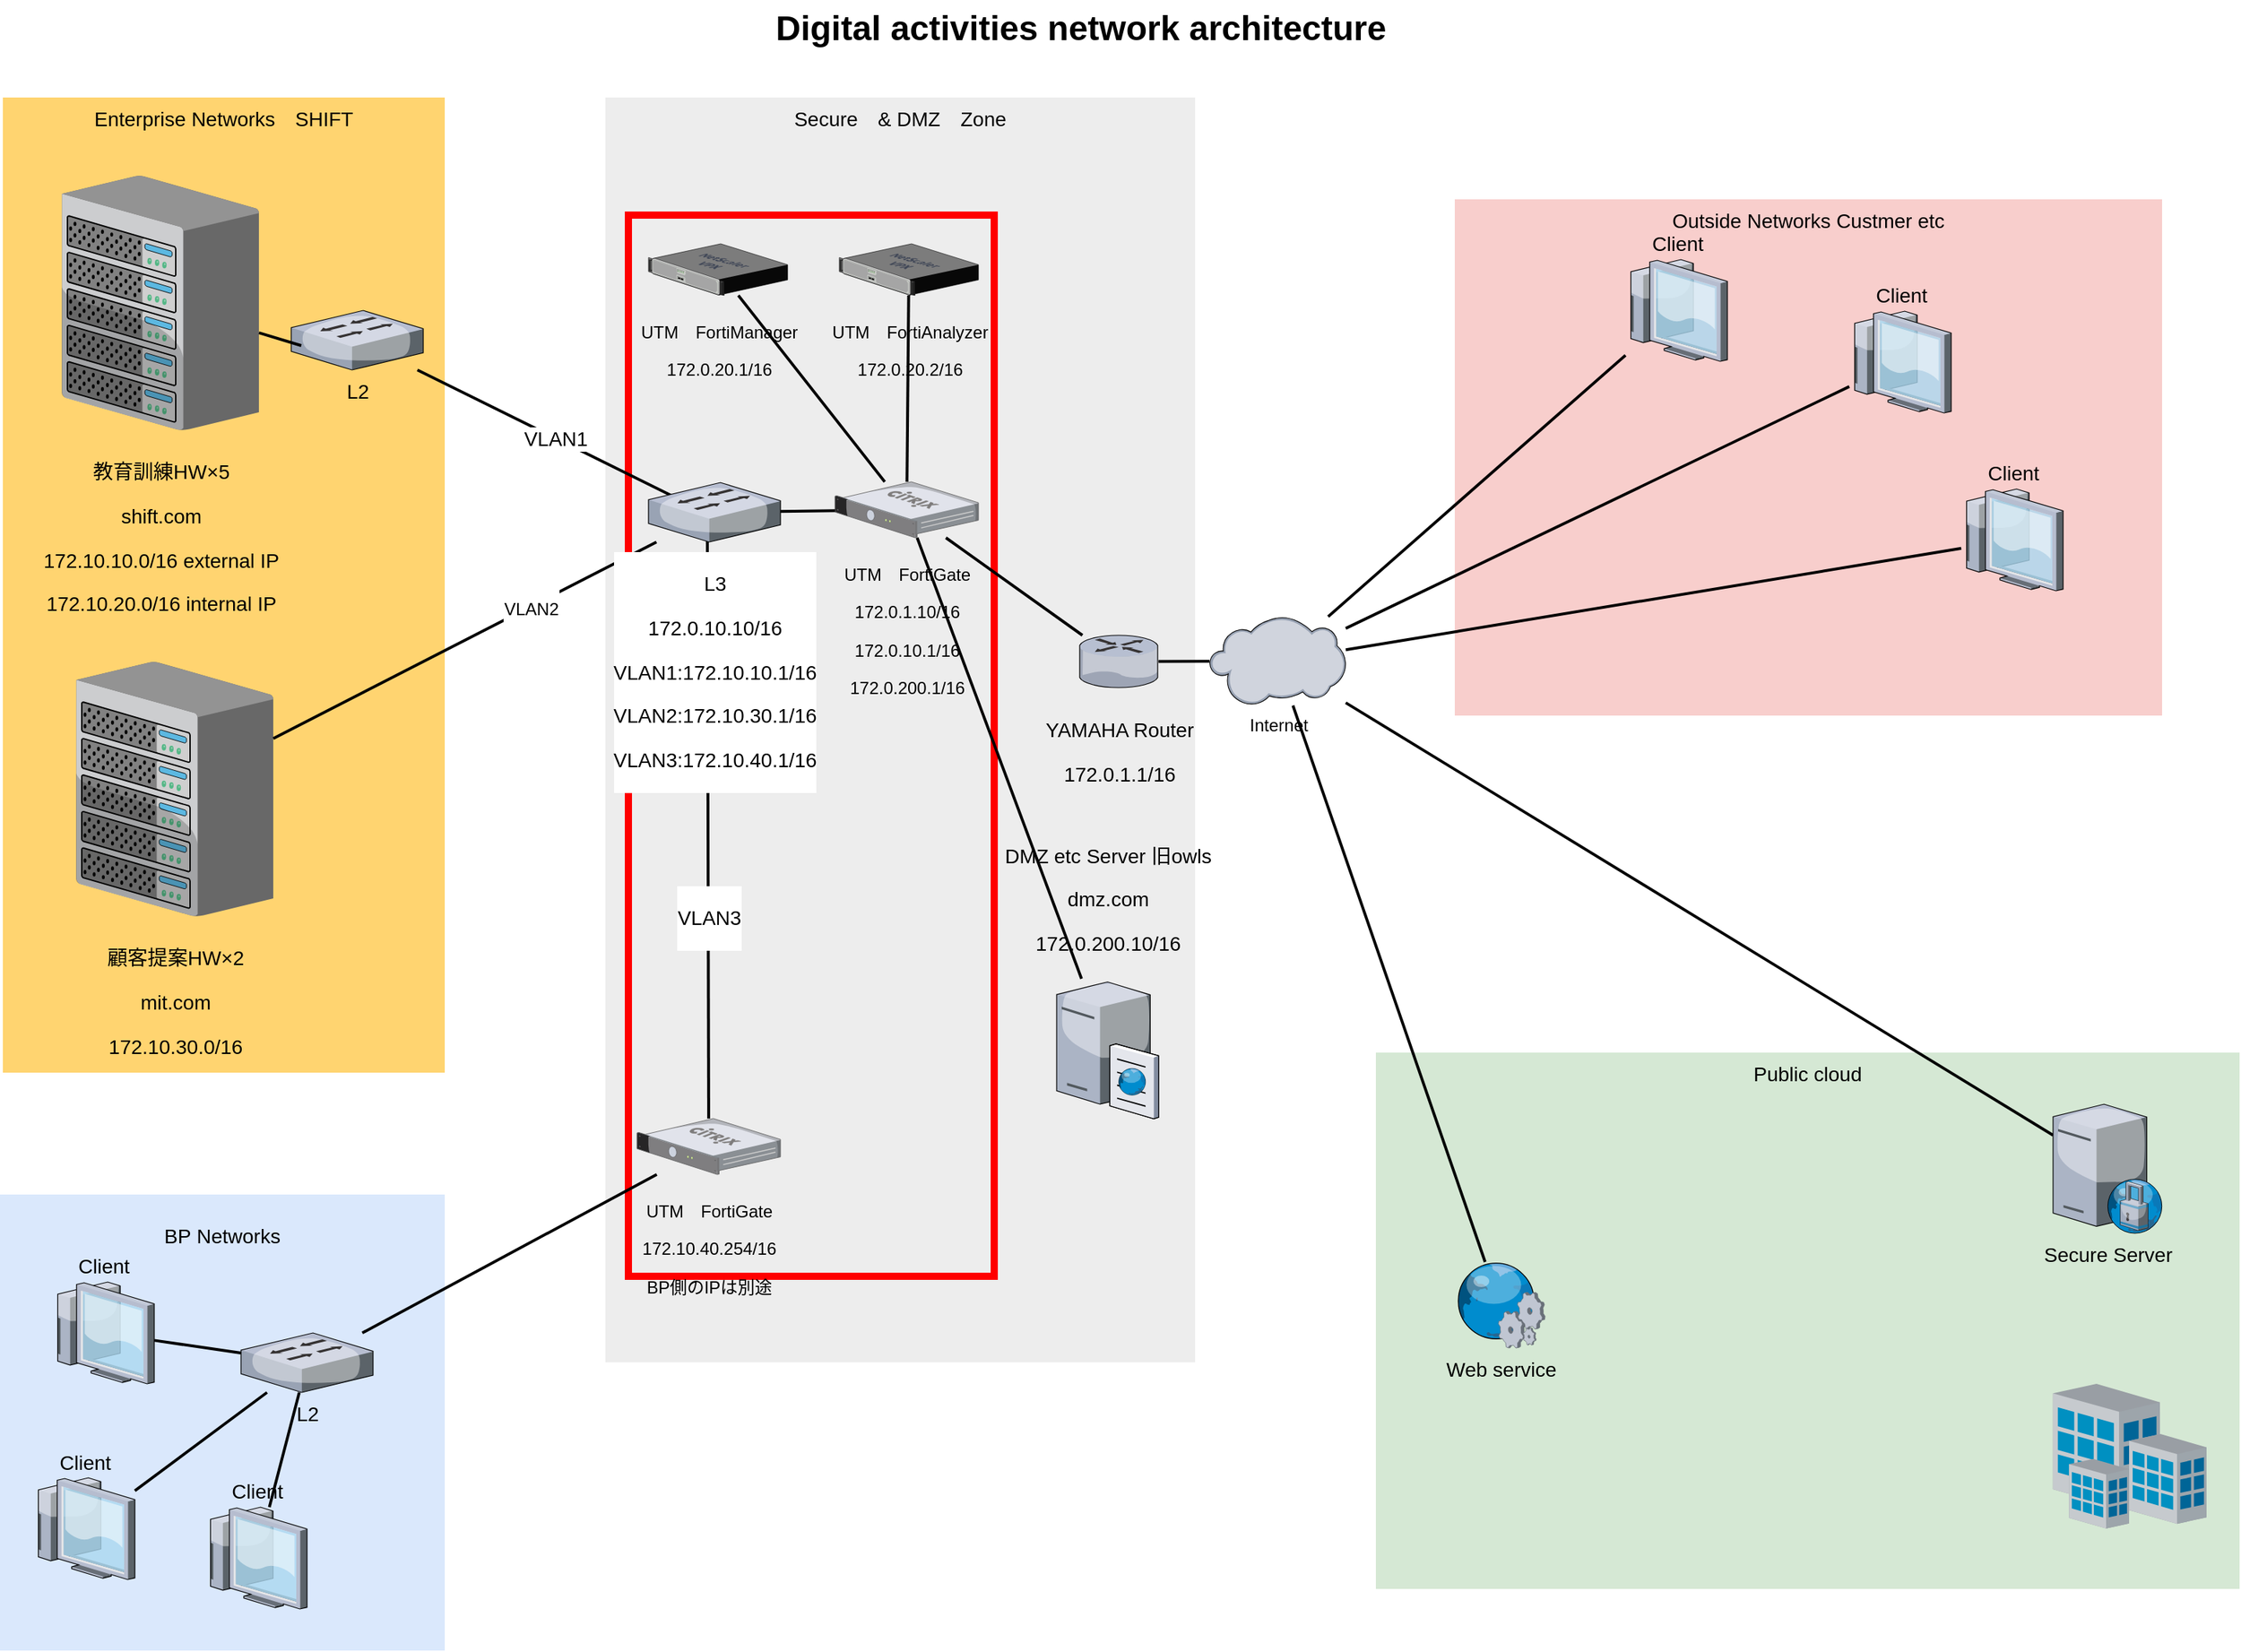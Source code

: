 <mxfile type="github" version="11.1.2"><diagram id="e3a06f82-3646-2815-327d-82caf3d4e204" name="Page-1"><mxGraphModel grid="1" dx="1419" dy="771" gridSize="10" guides="1" tooltips="1" connect="1" arrows="1" fold="1" page="1" pageScale="1.5" pageWidth="1654" pageHeight="1169" math="0" shadow="0" background="none"><root><mxCell id="0" style=";html=1;" /><mxCell id="1" parent="0" style=";html=1;" /><mxCell value="Secure　&amp;amp; DMZ　Zone" id="6a7d8f32e03d9370-59" parent="1" style="whiteSpace=wrap;html=1;fillColor=#EDEDED;fontSize=14;strokeColor=none;verticalAlign=top;" vertex="1"><mxGeometry as="geometry" height="882" width="411" y="98" x="599" /></mxCell><mxCell value="" id="bsRzfWzypWM4uWM8doxh-16" parent="1" style="rounded=0;whiteSpace=wrap;html=1;strokeColor=#FF0000;strokeWidth=5;fillColor=none;" vertex="1"><mxGeometry as="geometry" height="740" width="255" y="180" x="615" /></mxCell><mxCell value="Outside Networks Custmer etc" id="6a7d8f32e03d9370-61" parent="1" style="whiteSpace=wrap;html=1;fillColor=#f8cecc;fontSize=14;strokeColor=none;verticalAlign=top;" vertex="1"><mxGeometry as="geometry" height="360" width="493" y="169" x="1191" /></mxCell><mxCell value="Public&amp;nbsp;cloud" id="6a7d8f32e03d9370-60" parent="1" style="whiteSpace=wrap;html=1;fillColor=#d5e8d4;fontSize=14;strokeColor=none;verticalAlign=top;" vertex="1"><mxGeometry as="geometry" height="374" width="602" y="764" x="1136" /></mxCell><mxCell value="&lt;p&gt;BP&amp;nbsp;Networks&lt;/p&gt;" id="6a7d8f32e03d9370-58" parent="1" style="whiteSpace=wrap;html=1;fillColor=#dae8fc;fontSize=14;strokeColor=none;verticalAlign=top;" vertex="1"><mxGeometry as="geometry" height="318" width="310" y="863" x="177" /></mxCell><mxCell value="Enterprise Networks　SHIFT" id="6a7d8f32e03d9370-57" parent="1" style="whiteSpace=wrap;html=1;fillColor=#FFD470;gradientColor=none;fontSize=14;strokeColor=none;verticalAlign=top;" vertex="1"><mxGeometry as="geometry" height="680" width="308" y="98" x="179" /></mxCell><mxCell value="VLAN1" id="6a7d8f32e03d9370-50" parent="1" style="edgeStyle=none;rounded=0;html=1;startSize=10;endSize=10;jettySize=auto;orthogonalLoop=1;fontSize=14;endArrow=none;endFill=0;strokeWidth=2;exitX=0.337;exitY=0.398;exitDx=0;exitDy=0;exitPerimeter=0;" edge="1" target="bsRzfWzypWM4uWM8doxh-17" source="tXtQb8KlutmTaWUnD91V-3"><mxGeometry as="geometry" relative="1" /></mxCell><mxCell id="6a7d8f32e03d9370-51" parent="1" style="edgeStyle=none;rounded=0;html=1;startSize=10;endSize=10;jettySize=auto;orthogonalLoop=1;fontSize=14;endArrow=none;endFill=0;strokeWidth=2;" edge="1" target="6a7d8f32e03d9370-15" source="tXtQb8KlutmTaWUnD91V-1"><mxGeometry as="geometry" relative="1" /></mxCell><mxCell id="6a7d8f32e03d9370-56" parent="1" style="edgeStyle=none;rounded=0;html=1;startSize=10;endSize=10;jettySize=auto;orthogonalLoop=1;fontSize=14;endArrow=none;endFill=0;strokeWidth=2;" edge="1" target="6a7d8f32e03d9370-25" source="tXtQb8KlutmTaWUnD91V-10"><mxGeometry as="geometry" relative="1" /></mxCell><mxCell value="&lt;p&gt;YAMAHA Router&lt;/p&gt;&lt;p&gt;172.0.1.1/16&lt;/p&gt;" id="6a7d8f32e03d9370-13" parent="1" style="verticalLabelPosition=bottom;aspect=fixed;html=1;verticalAlign=top;strokeColor=none;shape=mxgraph.citrix.router;fillColor=#66B2FF;gradientColor=#0066CC;fontSize=14;" vertex="1"><mxGeometry as="geometry" height="36.5" width="55" y="473" x="929.5" /></mxCell><mxCell value="&lt;p&gt;DMZ&amp;nbsp;etc&amp;nbsp;Server 旧owls&lt;/p&gt;&lt;p&gt;dmz.com&lt;/p&gt;&lt;p&gt;172.0.200.10/16&lt;/p&gt;" id="6a7d8f32e03d9370-15" parent="1" style="verticalLabelPosition=top;aspect=fixed;html=1;verticalAlign=bottom;strokeColor=none;shape=mxgraph.citrix.cache_server;fillColor=#66B2FF;gradientColor=#0066CC;fontSize=14;labelPosition=center;align=center;" vertex="1"><mxGeometry as="geometry" height="97.5" width="71" y="712.5" x="913.5" /></mxCell><mxCell value="&lt;p&gt;教育訓練HW×5&lt;/p&gt;&lt;p&gt;shift.com&lt;/p&gt;&lt;p&gt;172.10.10.0/16 external IP&lt;/p&gt;&lt;p&gt;172.10.20.0/16 internal IP&lt;/p&gt;" id="6a7d8f32e03d9370-16" parent="1" style="verticalLabelPosition=bottom;aspect=fixed;html=1;verticalAlign=top;strokeColor=none;shape=mxgraph.citrix.chassis;fillColor=#66B2FF;gradientColor=#0066CC;fontSize=14;" vertex="1"><mxGeometry as="geometry" height="177.5" width="137.5" y="152.5" x="220" /></mxCell><mxCell id="6a7d8f32e03d9370-46" parent="1" style="edgeStyle=none;rounded=0;html=1;startSize=10;endSize=10;jettySize=auto;orthogonalLoop=1;fontSize=14;endArrow=none;endFill=0;strokeWidth=2;" edge="1" target="tXtQb8KlutmTaWUnD91V-1" source="tXtQb8KlutmTaWUnD91V-2"><mxGeometry as="geometry" relative="1"><mxPoint as="sourcePoint" y="544.241" x="834" /></mxGeometry></mxCell><mxCell id="6a7d8f32e03d9370-47" parent="1" style="edgeStyle=none;rounded=0;html=1;startSize=10;endSize=10;jettySize=auto;orthogonalLoop=1;fontSize=14;endArrow=none;endFill=0;strokeWidth=2;" edge="1" target="6a7d8f32e03d9370-13" source="tXtQb8KlutmTaWUnD91V-1"><mxGeometry as="geometry" relative="1"><mxPoint as="sourcePoint" y="678.91" x="834" /></mxGeometry></mxCell><mxCell value="Secure Server" id="6a7d8f32e03d9370-25" parent="1" style="verticalLabelPosition=bottom;aspect=fixed;html=1;verticalAlign=top;strokeColor=none;shape=mxgraph.citrix.proxy_server;fillColor=#66B2FF;gradientColor=#0066CC;fontSize=14;" vertex="1"><mxGeometry as="geometry" height="90" width="76.5" y="800" x="1608" /></mxCell><mxCell id="6a7d8f32e03d9370-53" parent="1" style="edgeStyle=none;rounded=0;html=1;startSize=10;endSize=10;jettySize=auto;orthogonalLoop=1;fontSize=14;endArrow=none;endFill=0;strokeWidth=2;" edge="1" target="6a7d8f32e03d9370-29" source="tXtQb8KlutmTaWUnD91V-10"><mxGeometry as="geometry" relative="1"><mxPoint as="sourcePoint" y="381" x="1330.339" /></mxGeometry></mxCell><mxCell id="6a7d8f32e03d9370-54" parent="1" style="edgeStyle=none;rounded=0;html=1;startSize=10;endSize=10;jettySize=auto;orthogonalLoop=1;fontSize=14;endArrow=none;endFill=0;strokeWidth=2;" edge="1" target="6a7d8f32e03d9370-28" source="tXtQb8KlutmTaWUnD91V-10"><mxGeometry as="geometry" relative="1"><mxPoint as="sourcePoint" y="381" x="1358.19" /></mxGeometry></mxCell><mxCell id="6a7d8f32e03d9370-55" parent="1" style="edgeStyle=none;rounded=0;html=1;startSize=10;endSize=10;jettySize=auto;orthogonalLoop=1;fontSize=14;endArrow=none;endFill=0;strokeWidth=2;" edge="1" target="6a7d8f32e03d9370-27" source="tXtQb8KlutmTaWUnD91V-10"><mxGeometry as="geometry" relative="1"><mxPoint as="sourcePoint" y="402.619" x="1374" /></mxGeometry></mxCell><mxCell value="Client" id="6a7d8f32e03d9370-27" parent="1" style="verticalLabelPosition=top;aspect=fixed;html=1;verticalAlign=bottom;strokeColor=none;shape=mxgraph.citrix.thin_client;fillColor=#66B2FF;gradientColor=#0066CC;fontSize=14;labelPosition=center;align=center;" vertex="1"><mxGeometry as="geometry" height="71" width="71" y="371" x="1544" /></mxCell><mxCell value="Client" id="6a7d8f32e03d9370-28" parent="1" style="verticalLabelPosition=top;aspect=fixed;html=1;verticalAlign=bottom;strokeColor=none;shape=mxgraph.citrix.thin_client;fillColor=#66B2FF;gradientColor=#0066CC;fontSize=14;labelPosition=center;align=center;" vertex="1"><mxGeometry as="geometry" height="71" width="71" y="247" x="1466" /></mxCell><mxCell value="Client" id="6a7d8f32e03d9370-29" parent="1" style="verticalLabelPosition=top;aspect=fixed;html=1;verticalAlign=bottom;strokeColor=none;shape=mxgraph.citrix.thin_client;fillColor=#66B2FF;gradientColor=#0066CC;fontSize=14;labelPosition=center;align=center;" vertex="1"><mxGeometry as="geometry" height="71" width="71" y="211" x="1310" /></mxCell><mxCell id="6a7d8f32e03d9370-49" parent="1" style="edgeStyle=none;rounded=0;html=1;startSize=10;endSize=10;jettySize=auto;orthogonalLoop=1;fontSize=14;endArrow=none;endFill=0;strokeWidth=2;" edge="1" target="tXtQb8KlutmTaWUnD91V-10" source="6a7d8f32e03d9370-30"><mxGeometry as="geometry" relative="1" /></mxCell><mxCell value="Web service" id="6a7d8f32e03d9370-30" parent="1" style="verticalLabelPosition=bottom;aspect=fixed;html=1;verticalAlign=top;strokeColor=none;shape=mxgraph.citrix.web_service;fillColor=#66B2FF;gradientColor=#0066CC;fontSize=14;" vertex="1"><mxGeometry as="geometry" height="60" width="63" y="910" x="1191" /></mxCell><mxCell value="" id="6a7d8f32e03d9370-31" parent="1" style="verticalLabelPosition=bottom;aspect=fixed;html=1;verticalAlign=top;strokeColor=none;shape=mxgraph.citrix.site;fillColor=#66B2FF;gradientColor=#0066CC;fontSize=14;" vertex="1"><mxGeometry as="geometry" height="101" width="107" y="995" x="1608" /></mxCell><mxCell value="Digital activities network architecture" id="6a7d8f32e03d9370-62" parent="1" style="text;strokeColor=none;fillColor=none;html=1;fontSize=24;fontStyle=1;verticalAlign=middle;align=center;" vertex="1"><mxGeometry as="geometry" height="40" width="861" y="30" x="499" /></mxCell><mxCell value="&lt;p&gt;UTM　FortiGate&lt;/p&gt;&lt;p&gt;172.0.1.10/16&lt;/p&gt;&lt;p&gt;172.0.10.1/16&lt;/p&gt;&lt;p&gt;172.0.200.1/16&lt;/p&gt;" id="tXtQb8KlutmTaWUnD91V-1" parent="1" style="verticalLabelPosition=bottom;aspect=fixed;html=1;verticalAlign=top;strokeColor=none;align=center;outlineConnect=0;shape=mxgraph.citrix.netscaler_gateway;" vertex="1"><mxGeometry as="geometry" height="39" width="100" y="366" x="759" /></mxCell><mxCell value="&lt;p&gt;UTM　FortiAnalyzer&lt;/p&gt;&lt;p&gt;172.0.20.2/16&lt;/p&gt;" id="tXtQb8KlutmTaWUnD91V-2" parent="1" style="verticalLabelPosition=bottom;aspect=fixed;html=1;verticalAlign=top;strokeColor=none;align=center;outlineConnect=0;shape=mxgraph.citrix.netscaler_vpx;" vertex="1"><mxGeometry as="geometry" height="36" width="97" y="200" x="762" /></mxCell><mxCell value="&lt;p&gt;UTM　FortiManager&lt;/p&gt;&lt;p&gt;172.0.20.1/16&lt;/p&gt;" id="bsRzfWzypWM4uWM8doxh-19" parent="1" style="verticalLabelPosition=bottom;aspect=fixed;html=1;verticalAlign=top;strokeColor=none;align=center;outlineConnect=0;shape=mxgraph.citrix.netscaler_vpx;" vertex="1"><mxGeometry as="geometry" height="36" width="97" y="200" x="629" /></mxCell><mxCell value="&lt;p&gt;顧客提案HW×2&lt;/p&gt;&lt;p&gt;mit.com&lt;/p&gt;&lt;p&gt;172.10.30.0/16&lt;/p&gt;" id="tXtQb8KlutmTaWUnD91V-4" parent="1" style="verticalLabelPosition=bottom;aspect=fixed;html=1;verticalAlign=top;strokeColor=none;shape=mxgraph.citrix.chassis;fillColor=#66B2FF;gradientColor=#0066CC;fontSize=14;" vertex="1"><mxGeometry as="geometry" height="177.5" width="137.5" y="491.5" x="230" /></mxCell><mxCell id="tXtQb8KlutmTaWUnD91V-7" parent="1" style="edgeStyle=none;rounded=0;html=1;startSize=10;endSize=10;jettySize=auto;orthogonalLoop=1;fontSize=14;endArrow=none;endFill=0;strokeWidth=2;" edge="1" target="tXtQb8KlutmTaWUnD91V-4" source="tXtQb8KlutmTaWUnD91V-3"><mxGeometry as="geometry" relative="1"><mxPoint as="sourcePoint" y="617.017" x="670.004" /><mxPoint as="targetPoint" y="334.525" x="412" /></mxGeometry></mxCell><mxCell value="&lt;p&gt;VLAN2&lt;/p&gt;" id="zv_zalVqURofuNef-MoE-1" parent="tXtQb8KlutmTaWUnD91V-7" style="text;html=1;resizable=0;points=[];align=center;verticalAlign=middle;labelBackgroundColor=#ffffff;" vertex="1" connectable="0"><mxGeometry as="geometry" y="2" x="-0.337" relative="1"><mxPoint as="offset" /></mxGeometry></mxCell><mxCell id="tXtQb8KlutmTaWUnD91V-9" parent="1" style="edgeStyle=none;rounded=0;html=1;startSize=10;endSize=10;jettySize=auto;orthogonalLoop=1;fontSize=14;endArrow=none;endFill=0;strokeWidth=2;" edge="1" target="tXtQb8KlutmTaWUnD91V-3" source="tXtQb8KlutmTaWUnD91V-1"><mxGeometry as="geometry" relative="1"><mxPoint as="sourcePoint" y="610.415" x="639" /><mxPoint as="targetPoint" y="556.944" x="412" /></mxGeometry></mxCell><mxCell value="Internet" id="tXtQb8KlutmTaWUnD91V-10" parent="1" style="verticalLabelPosition=bottom;aspect=fixed;html=1;verticalAlign=top;strokeColor=none;align=center;outlineConnect=0;shape=mxgraph.citrix.cloud;" vertex="1"><mxGeometry as="geometry" height="62" width="95" y="460" x="1020" /></mxCell><mxCell id="tXtQb8KlutmTaWUnD91V-11" parent="1" style="edgeStyle=none;rounded=0;html=1;startSize=10;endSize=10;jettySize=auto;orthogonalLoop=1;fontSize=14;endArrow=none;endFill=0;strokeWidth=2;" edge="1" target="tXtQb8KlutmTaWUnD91V-10" source="6a7d8f32e03d9370-13"><mxGeometry as="geometry" relative="1"><mxPoint as="sourcePoint" y="602.208" x="984.5" /><mxPoint as="targetPoint" y="543.038" x="1175" /></mxGeometry></mxCell><mxCell value="&lt;p&gt;UTM　FortiGate&lt;/p&gt;&lt;p&gt;172.10.40.254/16&lt;/p&gt;&lt;p&gt;BP側のIPは別途&lt;/p&gt;" id="bsRzfWzypWM4uWM8doxh-1" parent="1" style="verticalLabelPosition=bottom;aspect=fixed;html=1;verticalAlign=top;strokeColor=none;align=center;outlineConnect=0;shape=mxgraph.citrix.netscaler_gateway;" vertex="1"><mxGeometry as="geometry" height="39" width="100" y="810" x="621" /></mxCell><mxCell id="bsRzfWzypWM4uWM8doxh-5" parent="1" style="edgeStyle=none;rounded=0;html=1;startSize=10;endSize=10;jettySize=auto;orthogonalLoop=1;fontSize=14;endArrow=none;endFill=0;strokeWidth=2;" edge="1" target="bsRzfWzypWM4uWM8doxh-11" source="bsRzfWzypWM4uWM8doxh-8"><mxGeometry as="geometry" relative="1" /></mxCell><mxCell id="bsRzfWzypWM4uWM8doxh-6" parent="1" style="edgeStyle=none;rounded=0;html=1;startSize=10;endSize=10;jettySize=auto;orthogonalLoop=1;fontSize=14;endArrow=none;endFill=0;strokeWidth=2;" edge="1" target="bsRzfWzypWM4uWM8doxh-10" source="bsRzfWzypWM4uWM8doxh-8"><mxGeometry as="geometry" relative="1" /></mxCell><mxCell id="bsRzfWzypWM4uWM8doxh-7" parent="1" style="edgeStyle=none;rounded=0;html=1;startSize=10;endSize=10;jettySize=auto;orthogonalLoop=1;fontSize=14;endArrow=none;endFill=0;strokeWidth=2;" edge="1" target="bsRzfWzypWM4uWM8doxh-9" source="bsRzfWzypWM4uWM8doxh-8"><mxGeometry as="geometry" relative="1" /></mxCell><mxCell value="L2" id="bsRzfWzypWM4uWM8doxh-8" parent="1" style="verticalLabelPosition=bottom;aspect=fixed;html=1;verticalAlign=top;strokeColor=none;shape=mxgraph.citrix.switch;fillColor=#66B2FF;gradientColor=#0066CC;fontSize=14;" vertex="1"><mxGeometry as="geometry" height="41.5" width="92" y="959.5" x="345" /></mxCell><mxCell value="Client" id="bsRzfWzypWM4uWM8doxh-9" parent="1" style="verticalLabelPosition=top;aspect=fixed;html=1;verticalAlign=bottom;strokeColor=none;shape=mxgraph.citrix.thin_client;fillColor=#66B2FF;gradientColor=#0066CC;fontSize=14;labelPosition=center;align=center;" vertex="1"><mxGeometry as="geometry" height="71" width="71" y="1081" x="320" /></mxCell><mxCell value="Client" id="bsRzfWzypWM4uWM8doxh-10" parent="1" style="verticalLabelPosition=top;aspect=fixed;html=1;verticalAlign=bottom;strokeColor=none;shape=mxgraph.citrix.thin_client;fillColor=#66B2FF;gradientColor=#0066CC;fontSize=14;labelPosition=center;align=center;" vertex="1"><mxGeometry as="geometry" height="71" width="71" y="1060.5" x="200" /></mxCell><mxCell value="Client" id="bsRzfWzypWM4uWM8doxh-11" parent="1" style="verticalLabelPosition=top;aspect=fixed;html=1;verticalAlign=bottom;strokeColor=none;shape=mxgraph.citrix.thin_client;fillColor=#66B2FF;gradientColor=#0066CC;fontSize=14;labelPosition=center;align=center;" vertex="1"><mxGeometry as="geometry" height="71" width="71" y="924" x="213.5" /></mxCell><mxCell value="&lt;p&gt;VLAN3&lt;/p&gt;" id="bsRzfWzypWM4uWM8doxh-13" parent="1" style="edgeStyle=none;rounded=0;html=1;startSize=10;endSize=10;jettySize=auto;orthogonalLoop=1;fontSize=14;endArrow=none;endFill=0;strokeWidth=2;exitX=0.446;exitY=0.831;exitDx=0;exitDy=0;exitPerimeter=0;" edge="1" target="bsRzfWzypWM4uWM8doxh-1" source="tXtQb8KlutmTaWUnD91V-3"><mxGeometry as="geometry" x="0.315" relative="1"><mxPoint as="sourcePoint" y="610.415" x="639" /><mxPoint as="targetPoint" y="556.944" x="412" /><mxPoint as="offset" /></mxGeometry></mxCell><mxCell id="bsRzfWzypWM4uWM8doxh-14" parent="1" style="edgeStyle=none;rounded=0;html=1;startSize=10;endSize=10;jettySize=auto;orthogonalLoop=1;fontSize=14;endArrow=none;endFill=0;strokeWidth=2;" edge="1" target="bsRzfWzypWM4uWM8doxh-8" source="bsRzfWzypWM4uWM8doxh-1"><mxGeometry as="geometry" relative="1"><mxPoint as="sourcePoint" y="1014.979" x="390" /><mxPoint as="targetPoint" y="1044.519" x="294.5" /></mxGeometry></mxCell><mxCell value="L2" id="bsRzfWzypWM4uWM8doxh-17" parent="1" style="verticalLabelPosition=bottom;aspect=fixed;html=1;verticalAlign=top;strokeColor=none;shape=mxgraph.citrix.switch;fillColor=#66B2FF;gradientColor=#0066CC;fontSize=14;" vertex="1"><mxGeometry as="geometry" height="41.5" width="92" y="246.5" x="380" /></mxCell><mxCell id="bsRzfWzypWM4uWM8doxh-18" parent="1" style="edgeStyle=none;rounded=0;html=1;startSize=10;endSize=10;jettySize=auto;orthogonalLoop=1;fontSize=14;endArrow=none;endFill=0;strokeWidth=2;entryX=0.076;entryY=0.59;entryDx=0;entryDy=0;entryPerimeter=0;" edge="1" target="bsRzfWzypWM4uWM8doxh-17" source="6a7d8f32e03d9370-16"><mxGeometry as="geometry" relative="1"><mxPoint as="sourcePoint" y="617.017" x="670.004" /><mxPoint as="targetPoint" y="327" x="451.625" /></mxGeometry></mxCell><mxCell id="bsRzfWzypWM4uWM8doxh-21" parent="1" style="edgeStyle=none;rounded=0;html=1;startSize=10;endSize=10;jettySize=auto;orthogonalLoop=1;fontSize=14;endArrow=none;endFill=0;strokeWidth=2;" edge="1" target="tXtQb8KlutmTaWUnD91V-1" source="bsRzfWzypWM4uWM8doxh-19"><mxGeometry as="geometry" relative="1"><mxPoint as="sourcePoint" y="760" x="931.577" /><mxPoint as="targetPoint" y="639" x="834.625" /></mxGeometry></mxCell><mxCell value="&lt;p&gt;L3&lt;/p&gt;&lt;p&gt;172.0.10.10/16&lt;br&gt;&lt;/p&gt;&lt;p&gt;VLAN1:172.10.10.1/16&lt;/p&gt;&lt;p&gt;VLAN2:172.10.30.1/16&lt;/p&gt;&lt;p&gt;VLAN3:172.10.40.1/16&lt;/p&gt;" id="tXtQb8KlutmTaWUnD91V-3" parent="1" style="verticalLabelPosition=bottom;aspect=fixed;html=1;verticalAlign=top;strokeColor=none;shape=mxgraph.citrix.switch;fillColor=#66B2FF;gradientColor=#0066CC;fontSize=14;labelBackgroundColor=#ffffff;" vertex="1"><mxGeometry as="geometry" height="41.5" width="92" y="366.5" x="629" /></mxCell></root></mxGraphModel></diagram><diagram id="dDUCXWSsdp6tL7RalUpS" name="VPN"><mxGraphModel grid="1" dx="1419" dy="771" gridSize="10" guides="1" tooltips="1" connect="1" arrows="1" fold="1" page="1" pageScale="1" pageWidth="1654" pageHeight="1169" math="0" shadow="0"><root><mxCell id="5LxAAcGrlgFd7roEU3YN-0" /><mxCell id="5LxAAcGrlgFd7roEU3YN-1" parent="5LxAAcGrlgFd7roEU3YN-0" /><mxCell value="Windows Server Security対策済み" id="YRUtMAeCs5zj4JltcEnh-9" parent="5LxAAcGrlgFd7roEU3YN-1" style="whiteSpace=wrap;html=1;fillColor=#ffe6cc;fontSize=14;strokeColor=#d79b00;verticalAlign=top;" vertex="1"><mxGeometry as="geometry" height="210" width="370" y="250" x="620" /></mxCell><mxCell value="Softether VPN Server" id="JwjEtwslCCsIVEIuWxW--0" parent="5LxAAcGrlgFd7roEU3YN-1" style="whiteSpace=wrap;html=1;fillColor=#EDEDED;fontSize=14;strokeColor=none;verticalAlign=top;" vertex="1"><mxGeometry as="geometry" height="160" width="340" y="290" x="640" /></mxCell><mxCell id="YRUtMAeCs5zj4JltcEnh-5" parent="5LxAAcGrlgFd7roEU3YN-1" style="edgeStyle=orthogonalEdgeStyle;rounded=0;orthogonalLoop=1;jettySize=auto;html=1;entryX=0.63;entryY=0.357;entryDx=0;entryDy=0;entryPerimeter=0;" edge="1" target="f8H7UA3iHQVKyrDlRo-y-0" source="JwjEtwslCCsIVEIuWxW--1"><mxGeometry as="geometry" relative="1" /></mxCell><mxCell id="YRUtMAeCs5zj4JltcEnh-6" parent="5LxAAcGrlgFd7roEU3YN-1" style="edgeStyle=orthogonalEdgeStyle;rounded=0;orthogonalLoop=1;jettySize=auto;html=1;entryX=0.087;entryY=0.627;entryDx=0;entryDy=0;entryPerimeter=0;" edge="1" target="YRUtMAeCs5zj4JltcEnh-0" source="JwjEtwslCCsIVEIuWxW--1"><mxGeometry as="geometry" relative="1"><Array as="points"><mxPoint y="491" x="660" /><mxPoint y="370" x="660" /><mxPoint y="370" x="767" /></Array></mxGeometry></mxCell><mxCell id="YRUtMAeCs5zj4JltcEnh-12" parent="5LxAAcGrlgFd7roEU3YN-1" style="edgeStyle=orthogonalEdgeStyle;rounded=0;orthogonalLoop=1;jettySize=auto;html=1;entryX=0.158;entryY=0.747;entryDx=0;entryDy=0;entryPerimeter=0;endArrow=block;endFill=1;curved=1;strokeColor=#FF0000;startArrow=block;startFill=1;strokeWidth=7;" edge="1" target="YRUtMAeCs5zj4JltcEnh-0" source="JwjEtwslCCsIVEIuWxW--1"><mxGeometry as="geometry" relative="1"><Array as="points"><mxPoint y="491" x="720" /><mxPoint y="381" x="720" /></Array></mxGeometry></mxCell><mxCell value="&lt;font style=&quot;font-size: 22px&quot;&gt;接続ルート&lt;/font&gt;" id="YRUtMAeCs5zj4JltcEnh-14" parent="YRUtMAeCs5zj4JltcEnh-12" style="text;html=1;resizable=0;points=[];align=center;verticalAlign=middle;labelBackgroundColor=#ffffff;" vertex="1" connectable="0"><mxGeometry as="geometry" y="2" x="0.241" relative="1"><mxPoint as="offset" /></mxGeometry></mxCell><mxCell value="&lt;p&gt;Router&lt;/p&gt;" id="JwjEtwslCCsIVEIuWxW--1" parent="5LxAAcGrlgFd7roEU3YN-1" style="verticalLabelPosition=bottom;aspect=fixed;html=1;verticalAlign=top;strokeColor=none;shape=mxgraph.citrix.router;fillColor=#66B2FF;gradientColor=#0066CC;fontSize=14;" vertex="1"><mxGeometry as="geometry" height="36.5" width="55" y="473" x="583" /></mxCell><mxCell value="Internet" id="JwjEtwslCCsIVEIuWxW--2" parent="5LxAAcGrlgFd7roEU3YN-1" style="verticalLabelPosition=bottom;aspect=fixed;html=1;verticalAlign=top;strokeColor=none;align=center;outlineConnect=0;shape=mxgraph.citrix.cloud;" vertex="1"><mxGeometry as="geometry" height="62" width="95" y="460" x="460" /></mxCell><mxCell value="Server" id="f8H7UA3iHQVKyrDlRo-y-0" parent="5LxAAcGrlgFd7roEU3YN-1" style="verticalLabelPosition=bottom;aspect=fixed;html=1;verticalAlign=top;strokeColor=none;shape=mxgraph.citrix.chassis;fillColor=#66B2FF;gradientColor=#0066CC;fontSize=14;" vertex="1"><mxGeometry as="geometry" height="70" width="54" y="522" x="670" /></mxCell><mxCell value="" id="QpNxI_732uV-On2r-Qci-0" parent="5LxAAcGrlgFd7roEU3YN-1" style="endArrow=none;html=1;" edge="1" target="JwjEtwslCCsIVEIuWxW--1" source="JwjEtwslCCsIVEIuWxW--2"><mxGeometry as="geometry" height="50" width="50" relative="1"><mxPoint as="sourcePoint" y="440" x="553" /><mxPoint as="targetPoint" y="390" x="603" /></mxGeometry></mxCell><mxCell id="YRUtMAeCs5zj4JltcEnh-7" parent="5LxAAcGrlgFd7roEU3YN-1" style="edgeStyle=orthogonalEdgeStyle;rounded=0;orthogonalLoop=1;jettySize=auto;html=1;endArrow=none;endFill=0;" edge="1" target="JwjEtwslCCsIVEIuWxW--1" source="YRUtMAeCs5zj4JltcEnh-0"><mxGeometry as="geometry" relative="1"><Array as="points"><mxPoint y="371" x="870" /><mxPoint y="491" x="870" /></Array></mxGeometry></mxCell><mxCell value="仮想Hub" id="YRUtMAeCs5zj4JltcEnh-0" parent="5LxAAcGrlgFd7roEU3YN-1" style="verticalLabelPosition=bottom;aspect=fixed;html=1;verticalAlign=top;strokeColor=none;shape=mxgraph.citrix.switch;fillColor=#66B2FF;gradientColor=#0066CC;fontSize=14;" vertex="1"><mxGeometry as="geometry" height="41.5" width="92" y="350" x="758.5" /></mxCell><mxCell value="仮想DHCP" id="YRUtMAeCs5zj4JltcEnh-8" parent="5LxAAcGrlgFd7roEU3YN-1" style="verticalLabelPosition=bottom;aspect=fixed;html=1;verticalAlign=top;strokeColor=none;shape=mxgraph.citrix.chassis;fillColor=#66B2FF;gradientColor=#0066CC;fontSize=14;" vertex="1"><mxGeometry as="geometry" height="70" width="54" y="300" x="910" /></mxCell><mxCell id="YRUtMAeCs5zj4JltcEnh-13" parent="5LxAAcGrlgFd7roEU3YN-1" style="edgeStyle=orthogonalEdgeStyle;rounded=0;orthogonalLoop=1;jettySize=auto;html=1;entryX=0.908;entryY=0.602;entryDx=0;entryDy=0;entryPerimeter=0;endArrow=block;endFill=1;curved=1;strokeColor=#66FF66;startArrow=block;startFill=1;strokeWidth=7;" edge="1" target="YRUtMAeCs5zj4JltcEnh-0" source="f8H7UA3iHQVKyrDlRo-y-0"><mxGeometry as="geometry" relative="1"><mxPoint as="sourcePoint" y="522" x="802" /><mxPoint as="targetPoint" y="391" x="783" /><Array as="points"><mxPoint y="557" x="920" /><mxPoint y="375" x="920" /></Array></mxGeometry></mxCell><mxCell value="&lt;font style=&quot;font-size: 23px&quot;&gt;確立後ルート&lt;/font&gt;" id="YRUtMAeCs5zj4JltcEnh-15" parent="YRUtMAeCs5zj4JltcEnh-13" style="text;html=1;resizable=0;points=[];align=center;verticalAlign=middle;labelBackgroundColor=#ffffff;" vertex="1" connectable="0"><mxGeometry as="geometry" y="75" x="-0.149" relative="1"><mxPoint as="offset" /></mxGeometry></mxCell></root></mxGraphModel></diagram></mxfile>